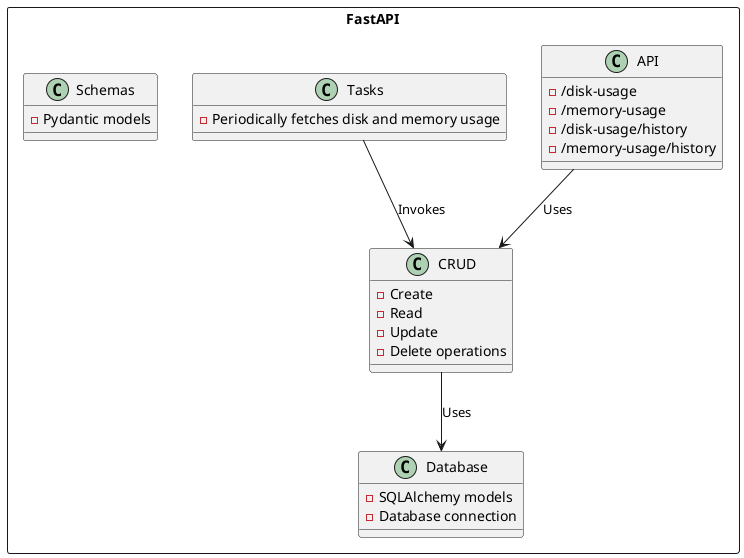 @startuml
!define RECTANGLE rectangle

RECTANGLE FastAPI {
    class API {
        - /disk-usage
        - /memory-usage
        - /disk-usage/history
        - /memory-usage/history
    }
    class Database {
        - SQLAlchemy models
        - Database connection
    }
    class Tasks {
        - Periodically fetches disk and memory usage
    }
    class CRUD {
        - Create
        - Read
        - Update
        - Delete operations
    }
    class Schemas {
        - Pydantic models
    }
}

API --> CRUD : Uses
Tasks --> CRUD : Invokes
CRUD --> Database : Uses
@enduml
